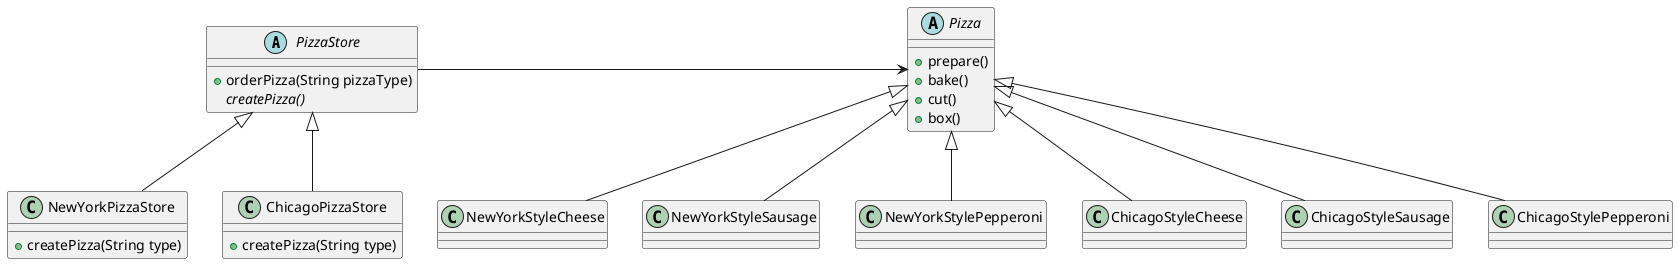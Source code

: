 @startuml
'https://plantuml.com/class-diagram

abstract class PizzaStore{
+orderPizza(String pizzaType)
{abstract} createPizza()
}
abstract class Pizza{
+prepare()
+bake()
+cut()
+box()
}

class NewYorkPizzaStore{
+createPizza(String type)
}

class ChicagoPizzaStore{
+createPizza(String type)
}

class NewYorkStyleCheese{}
class NewYorkStyleSausage{}
class NewYorkStylePepperoni{}
class ChicagoStyleCheese{}
class ChicagoStyleSausage{}
class ChicagoStylePepperoni{}

PizzaStore -> Pizza

PizzaStore <|-- NewYorkPizzaStore
PizzaStore <|-- ChicagoPizzaStore
Pizza <|-- NewYorkStyleSausage
Pizza <|-- NewYorkStyleCheese
Pizza <|-- NewYorkStylePepperoni
Pizza <|-- ChicagoStylePepperoni
Pizza <|-- ChicagoStyleCheese
Pizza <|-- ChicagoStyleSausage

@enduml